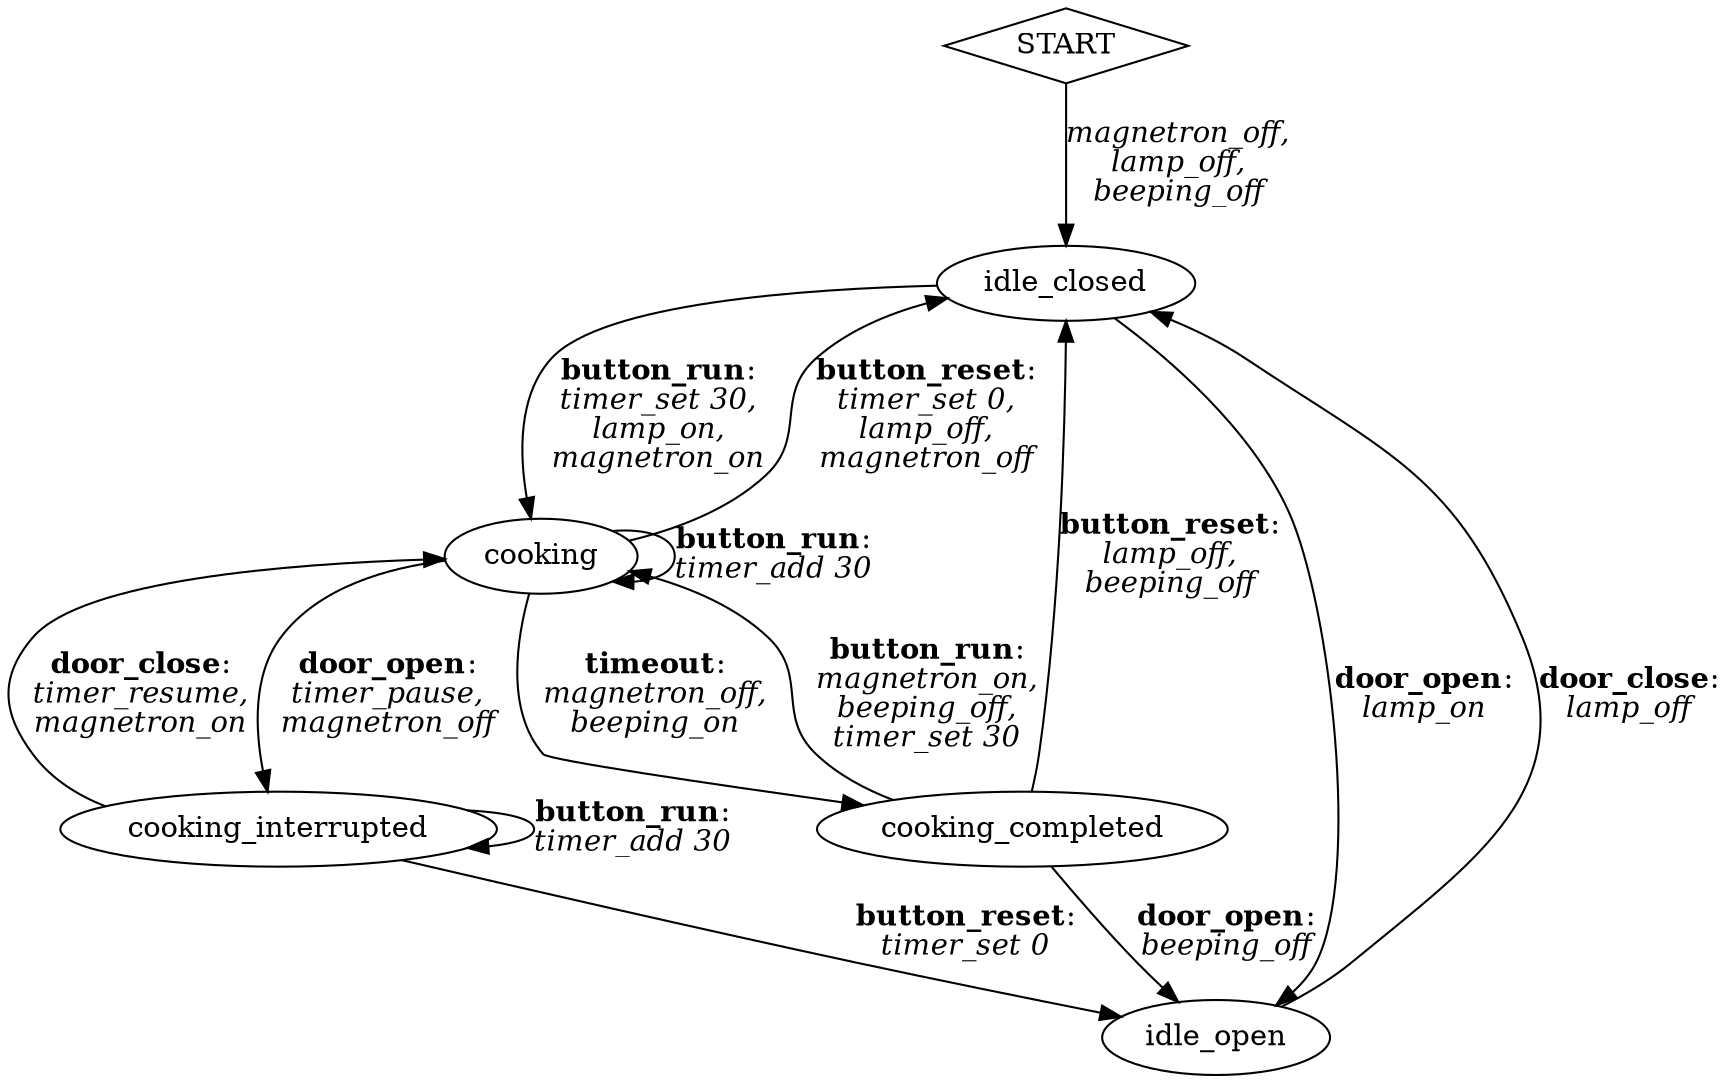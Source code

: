 // Microwave FSM
digraph G {
    //nodesep=1 pad=0.5 ranksep=0
	START [shape=diamond]
	cooking
	cooking_completed
	idle_open
	cooking_interrupted
	idle_closed
	idle_closed -> idle_open
	    [label=<<b>door_open</b>:<br/><i>lamp_on</i>>]
	idle_closed -> cooking
	    [label=<<b>button_run</b>:<br/><i>timer_set 30,<br/>lamp_on,<br/>magnetron_on</i>>]
	idle_open -> idle_closed
	    [label=<<b>door_close</b>:<br/><i>lamp_off</i>>]
	cooking -> idle_closed
	    [label=<<b>button_reset</b>:<br/><i>timer_set 0,<br/>lamp_off,<br/>magnetron_off</i>>]
	cooking -> cooking
	    [label=<<b>button_run</b>:<br/><i>timer_add 30</i>>]
	cooking -> cooking_interrupted
	    [label=<<b>door_open</b>:<br/><i>timer_pause,<br/>magnetron_off</i>>]
	cooking -> cooking_completed
	    [label=<<b>timeout</b>:<br/><i>magnetron_off,<br/>beeping_on</i>>]
	cooking_interrupted -> cooking
	    [label=<<b>door_close</b>:<br/><i>timer_resume,<br/>magnetron_on</i>>]
	cooking_interrupted -> idle_open
	    [label=<<b>button_reset</b>:<br/><i>timer_set 0</i>>]
	cooking_interrupted -> cooking_interrupted
	    [label=<<b>button_run</b>:<br/><i>timer_add 30</i>>]
	cooking_completed -> idle_open
	    [label=<<b>door_open</b>:<br/><i>beeping_off</i>>]
	cooking_completed -> idle_closed
	    [label=<<b>button_reset</b>:<br/><i>lamp_off,<br/>beeping_off</i>>]
	cooking_completed -> cooking
	    [label=<<b>button_run</b>:<br/><i>magnetron_on,<br/>beeping_off,<br/>timer_set 30</i>>];
	START -> idle_closed
	    [label=<<i>magnetron_off,<br/>lamp_off,<br/>beeping_off</i>>]
}
